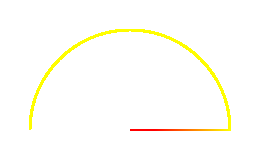 size(100);

radialshade(W..N..E--(0,0),stroke=true,
            red+linewidth(30),(0,0),0.25,yellow,(0,0),1);

